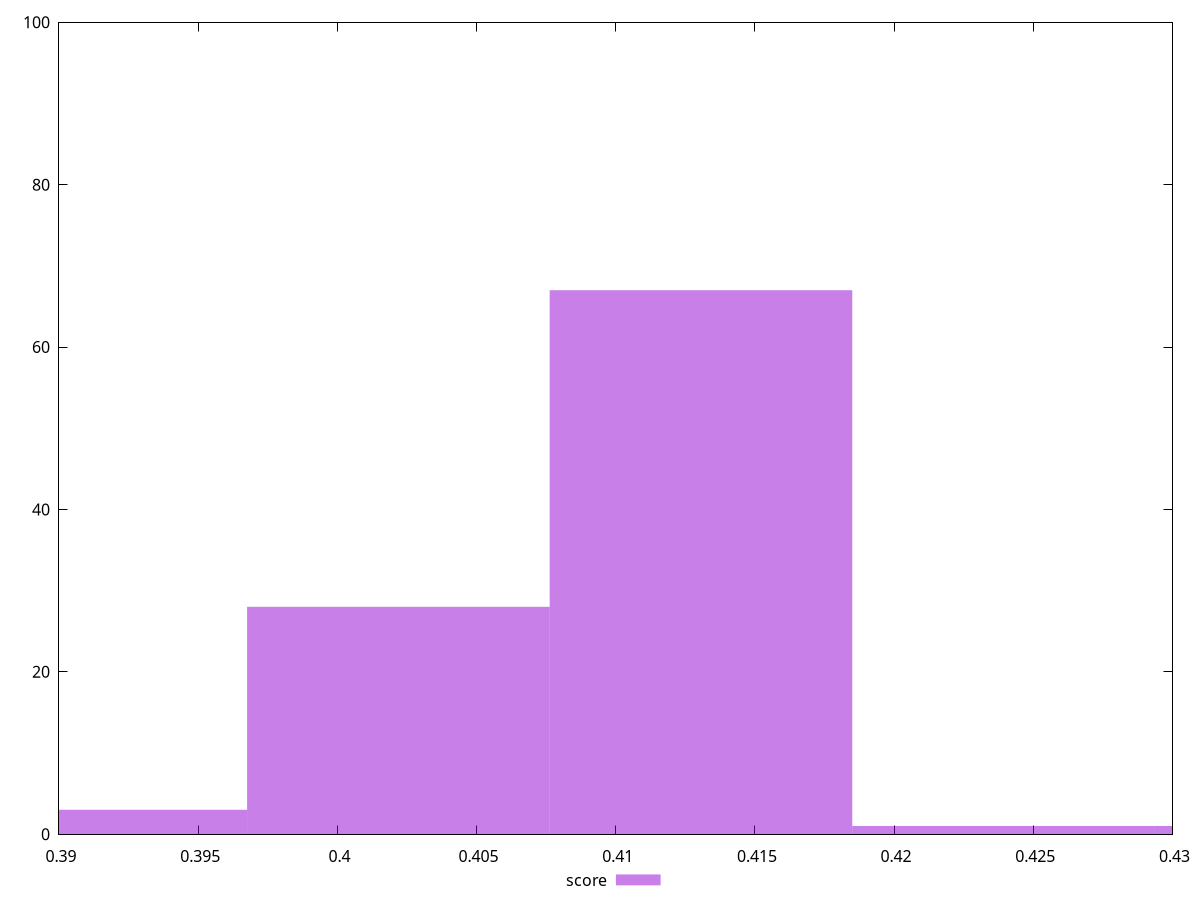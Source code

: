 reset

$score <<EOF
0.42393197281324035 1
0.41306192222828547 67
0.4021918716433306 28
0.3913218210583757 3
0.43480202339819524 1
EOF

set key outside below
set boxwidth 0.01087005058495488
set xrange [0.39:0.43]
set yrange [0:100]
set trange [0:100]
set style fill transparent solid 0.5 noborder
set terminal svg size 640, 490 enhanced background rgb 'white'
set output "report_00009_2021-02-08T22-37-41.559Z/render-blocking-resources/samples/pages+cached/score/histogram.svg"

plot $score title "score" with boxes

reset
